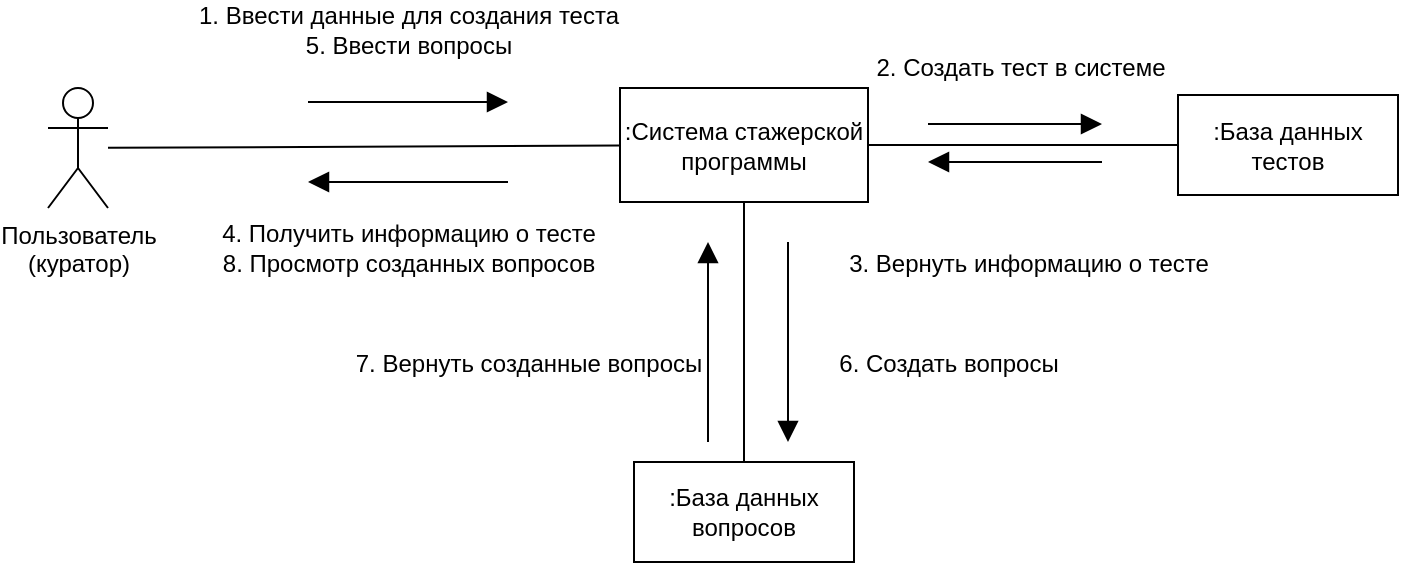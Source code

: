 <mxfile version="27.1.4">
  <diagram name="Страница — 1" id="VITqMJHGawG_AV4IwLpY">
    <mxGraphModel dx="1314" dy="420" grid="1" gridSize="10" guides="1" tooltips="1" connect="1" arrows="1" fold="1" page="0" pageScale="1" pageWidth="827" pageHeight="1169" math="0" shadow="0">
      <root>
        <mxCell id="0" />
        <mxCell id="1" parent="0" />
        <mxCell id="oMOa3SXm_goFEWfaKYYf-7" style="edgeStyle=none;curved=1;rounded=0;orthogonalLoop=1;jettySize=auto;html=1;fontSize=12;startSize=8;endSize=8;endArrow=none;startFill=0;" parent="1" source="JWygc2-lEyXVkWZMa3_q-1" target="oMOa3SXm_goFEWfaKYYf-3" edge="1">
          <mxGeometry relative="1" as="geometry" />
        </mxCell>
        <mxCell id="JWygc2-lEyXVkWZMa3_q-1" value="Пользователь&lt;div&gt;(куратор)&lt;/div&gt;" style="shape=umlActor;verticalLabelPosition=bottom;verticalAlign=top;html=1;" parent="1" vertex="1">
          <mxGeometry x="-30" y="653" width="30" height="60" as="geometry" />
        </mxCell>
        <mxCell id="oMOa3SXm_goFEWfaKYYf-2" value=":База данных тестов" style="html=1;whiteSpace=wrap;" parent="1" vertex="1">
          <mxGeometry x="535" y="656.5" width="110" height="50" as="geometry" />
        </mxCell>
        <mxCell id="oMOa3SXm_goFEWfaKYYf-8" style="edgeStyle=none;curved=1;rounded=0;orthogonalLoop=1;jettySize=auto;html=1;fontSize=12;startSize=8;endSize=8;strokeColor=default;align=center;verticalAlign=middle;fontFamily=Helvetica;fontColor=default;labelBackgroundColor=default;startFill=0;endArrow=none;" parent="1" source="oMOa3SXm_goFEWfaKYYf-3" target="oMOa3SXm_goFEWfaKYYf-2" edge="1">
          <mxGeometry relative="1" as="geometry" />
        </mxCell>
        <mxCell id="oMOa3SXm_goFEWfaKYYf-3" value=":Система стажерской программы" style="html=1;whiteSpace=wrap;" parent="1" vertex="1">
          <mxGeometry x="256" y="653" width="124" height="57" as="geometry" />
        </mxCell>
        <mxCell id="oMOa3SXm_goFEWfaKYYf-9" value="1. Ввести данные для создания теста&lt;div&gt;5. Ввести вопросы&lt;/div&gt;" style="html=1;verticalAlign=bottom;endArrow=block;curved=0;rounded=0;strokeColor=default;align=center;fontFamily=Helvetica;fontSize=12;fontColor=default;labelBackgroundColor=default;edgeStyle=none;startSize=8;endSize=8;" parent="1" edge="1">
          <mxGeometry x="-0.004" y="19" width="80" relative="1" as="geometry">
            <mxPoint x="100" y="660" as="sourcePoint" />
            <mxPoint x="200" y="660" as="targetPoint" />
            <mxPoint as="offset" />
          </mxGeometry>
        </mxCell>
        <mxCell id="oMOa3SXm_goFEWfaKYYf-10" value="2. Создать тест в системе" style="html=1;verticalAlign=bottom;endArrow=block;curved=0;rounded=0;strokeColor=default;align=center;fontFamily=Helvetica;fontSize=12;fontColor=default;labelBackgroundColor=default;edgeStyle=none;startSize=8;endSize=8;" parent="1" edge="1">
          <mxGeometry x="0.05" y="19" width="80" relative="1" as="geometry">
            <mxPoint x="410" y="671" as="sourcePoint" />
            <mxPoint x="497" y="671" as="targetPoint" />
            <mxPoint as="offset" />
          </mxGeometry>
        </mxCell>
        <mxCell id="oMOa3SXm_goFEWfaKYYf-12" value="&lt;div&gt;3. Вернуть информацию о тесте&lt;/div&gt;" style="html=1;verticalAlign=bottom;endArrow=block;curved=0;rounded=0;strokeColor=default;align=center;fontFamily=Helvetica;fontSize=12;fontColor=default;labelBackgroundColor=default;edgeStyle=none;startSize=8;endSize=8;" parent="1" edge="1">
          <mxGeometry x="-0.149" y="60" width="80" relative="1" as="geometry">
            <mxPoint x="497" y="690" as="sourcePoint" />
            <mxPoint x="410" y="690" as="targetPoint" />
            <mxPoint as="offset" />
          </mxGeometry>
        </mxCell>
        <mxCell id="oMOa3SXm_goFEWfaKYYf-13" value="&lt;div&gt;4. Получить информацию о тесте&lt;/div&gt;&lt;div&gt;8. Просмотр созданных вопросов&lt;/div&gt;" style="html=1;verticalAlign=bottom;endArrow=block;curved=0;rounded=0;strokeColor=default;align=center;fontFamily=Helvetica;fontSize=12;fontColor=default;labelBackgroundColor=default;edgeStyle=none;startSize=8;endSize=8;" parent="1" edge="1">
          <mxGeometry y="50" width="80" relative="1" as="geometry">
            <mxPoint x="200" y="700" as="sourcePoint" />
            <mxPoint x="100" y="700" as="targetPoint" />
            <mxPoint as="offset" />
          </mxGeometry>
        </mxCell>
        <mxCell id="8P5xu5eNHJAbeMb97yjf-1" value=":База данных вопросов" style="html=1;whiteSpace=wrap;" vertex="1" parent="1">
          <mxGeometry x="263" y="840" width="110" height="50" as="geometry" />
        </mxCell>
        <mxCell id="8P5xu5eNHJAbeMb97yjf-2" style="edgeStyle=none;curved=1;rounded=0;orthogonalLoop=1;jettySize=auto;html=1;fontSize=12;startSize=8;endSize=8;strokeColor=default;align=center;verticalAlign=middle;fontFamily=Helvetica;fontColor=default;labelBackgroundColor=default;startFill=0;endArrow=none;" edge="1" parent="1" source="oMOa3SXm_goFEWfaKYYf-3" target="8P5xu5eNHJAbeMb97yjf-1">
          <mxGeometry relative="1" as="geometry">
            <mxPoint x="430" y="840" as="sourcePoint" />
            <mxPoint x="585" y="840" as="targetPoint" />
          </mxGeometry>
        </mxCell>
        <mxCell id="8P5xu5eNHJAbeMb97yjf-3" value="&lt;div&gt;6. Создать вопросы&lt;/div&gt;" style="html=1;verticalAlign=bottom;endArrow=block;curved=0;rounded=0;strokeColor=default;align=center;fontFamily=Helvetica;fontSize=12;fontColor=default;labelBackgroundColor=default;edgeStyle=none;startSize=8;endSize=8;" edge="1" parent="1">
          <mxGeometry x="0.4" y="80" width="80" relative="1" as="geometry">
            <mxPoint x="340" y="730" as="sourcePoint" />
            <mxPoint x="340" y="830" as="targetPoint" />
            <mxPoint as="offset" />
          </mxGeometry>
        </mxCell>
        <mxCell id="8P5xu5eNHJAbeMb97yjf-4" value="&lt;div&gt;7. Вернуть созданные вопросы&lt;/div&gt;" style="html=1;verticalAlign=bottom;endArrow=block;curved=0;rounded=0;strokeColor=default;align=center;fontFamily=Helvetica;fontSize=12;fontColor=default;labelBackgroundColor=default;edgeStyle=none;startSize=8;endSize=8;" edge="1" parent="1">
          <mxGeometry x="-0.4" y="90" width="80" relative="1" as="geometry">
            <mxPoint x="300" y="830" as="sourcePoint" />
            <mxPoint x="300" y="730" as="targetPoint" />
            <mxPoint as="offset" />
          </mxGeometry>
        </mxCell>
      </root>
    </mxGraphModel>
  </diagram>
</mxfile>
